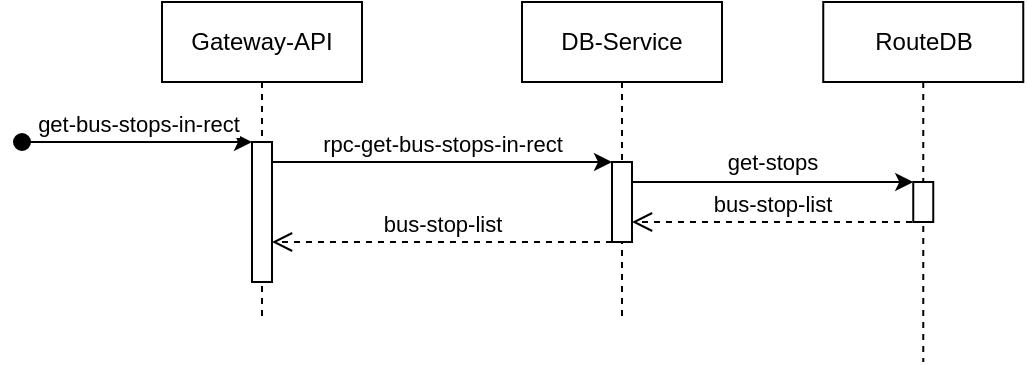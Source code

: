 <mxfile version="21.6.1" type="device">
  <diagram name="Pagina-1" id="qvLYyLe4TLkdtNmcKsBR">
    <mxGraphModel dx="940" dy="702" grid="1" gridSize="10" guides="1" tooltips="1" connect="1" arrows="1" fold="1" page="1" pageScale="1" pageWidth="827" pageHeight="1169" math="0" shadow="0">
      <root>
        <mxCell id="0" />
        <mxCell id="1" parent="0" />
        <mxCell id="CFu5YmUNi2yDydnnOm2w-1" value="Gateway-API" style="shape=umlLifeline;perimeter=lifelinePerimeter;whiteSpace=wrap;html=1;container=0;dropTarget=0;collapsible=0;recursiveResize=0;outlineConnect=0;portConstraint=eastwest;newEdgeStyle={&quot;edgeStyle&quot;:&quot;elbowEdgeStyle&quot;,&quot;elbow&quot;:&quot;vertical&quot;,&quot;curved&quot;:0,&quot;rounded&quot;:0};" parent="1" vertex="1">
          <mxGeometry x="150" y="120" width="100" height="160" as="geometry" />
        </mxCell>
        <mxCell id="CFu5YmUNi2yDydnnOm2w-2" value="" style="html=1;points=[];perimeter=orthogonalPerimeter;outlineConnect=0;targetShapes=umlLifeline;portConstraint=eastwest;newEdgeStyle={&quot;edgeStyle&quot;:&quot;elbowEdgeStyle&quot;,&quot;elbow&quot;:&quot;vertical&quot;,&quot;curved&quot;:0,&quot;rounded&quot;:0};" parent="CFu5YmUNi2yDydnnOm2w-1" vertex="1">
          <mxGeometry x="45" y="70" width="10" height="70" as="geometry" />
        </mxCell>
        <mxCell id="CFu5YmUNi2yDydnnOm2w-3" value="get-bus-stops-in-rect" style="html=1;verticalAlign=bottom;startArrow=oval;endArrow=classic;startSize=8;edgeStyle=elbowEdgeStyle;elbow=vertical;curved=0;rounded=0;endFill=1;" parent="CFu5YmUNi2yDydnnOm2w-1" target="CFu5YmUNi2yDydnnOm2w-2" edge="1">
          <mxGeometry relative="1" as="geometry">
            <mxPoint x="-70" y="70" as="sourcePoint" />
          </mxGeometry>
        </mxCell>
        <mxCell id="CFu5YmUNi2yDydnnOm2w-4" value="DB-Service" style="shape=umlLifeline;perimeter=lifelinePerimeter;whiteSpace=wrap;html=1;container=0;dropTarget=0;collapsible=0;recursiveResize=0;outlineConnect=0;portConstraint=eastwest;newEdgeStyle={&quot;edgeStyle&quot;:&quot;elbowEdgeStyle&quot;,&quot;elbow&quot;:&quot;vertical&quot;,&quot;curved&quot;:0,&quot;rounded&quot;:0};" parent="1" vertex="1">
          <mxGeometry x="330" y="120" width="100" height="160" as="geometry" />
        </mxCell>
        <mxCell id="CFu5YmUNi2yDydnnOm2w-5" value="" style="html=1;points=[];perimeter=orthogonalPerimeter;outlineConnect=0;targetShapes=umlLifeline;portConstraint=eastwest;newEdgeStyle={&quot;edgeStyle&quot;:&quot;elbowEdgeStyle&quot;,&quot;elbow&quot;:&quot;vertical&quot;,&quot;curved&quot;:0,&quot;rounded&quot;:0};" parent="CFu5YmUNi2yDydnnOm2w-4" vertex="1">
          <mxGeometry x="45" y="80" width="10" height="40" as="geometry" />
        </mxCell>
        <mxCell id="CFu5YmUNi2yDydnnOm2w-6" value="rpc-get-bus-stops-in-rect" style="html=1;verticalAlign=bottom;endArrow=classic;edgeStyle=elbowEdgeStyle;elbow=vertical;curved=0;rounded=0;endFill=1;" parent="1" source="CFu5YmUNi2yDydnnOm2w-2" target="CFu5YmUNi2yDydnnOm2w-5" edge="1">
          <mxGeometry relative="1" as="geometry">
            <mxPoint x="305" y="210" as="sourcePoint" />
            <Array as="points">
              <mxPoint x="290" y="200" />
            </Array>
          </mxGeometry>
        </mxCell>
        <mxCell id="CFu5YmUNi2yDydnnOm2w-7" value="bus-stop-list" style="html=1;verticalAlign=bottom;endArrow=open;dashed=1;endSize=8;edgeStyle=elbowEdgeStyle;elbow=vertical;curved=0;rounded=0;" parent="1" source="CFu5YmUNi2yDydnnOm2w-5" target="CFu5YmUNi2yDydnnOm2w-2" edge="1">
          <mxGeometry relative="1" as="geometry">
            <mxPoint x="305" y="285" as="targetPoint" />
            <Array as="points">
              <mxPoint x="300" y="240" />
            </Array>
          </mxGeometry>
        </mxCell>
        <mxCell id="3BgXhiHqvBMmqy3uv3d--1" value="RouteDB" style="shape=umlLifeline;perimeter=lifelinePerimeter;whiteSpace=wrap;html=1;container=0;dropTarget=0;collapsible=0;recursiveResize=0;outlineConnect=0;portConstraint=eastwest;newEdgeStyle={&quot;edgeStyle&quot;:&quot;elbowEdgeStyle&quot;,&quot;elbow&quot;:&quot;vertical&quot;,&quot;curved&quot;:0,&quot;rounded&quot;:0};" parent="1" vertex="1">
          <mxGeometry x="480.63" y="120" width="100" height="180" as="geometry" />
        </mxCell>
        <mxCell id="3BgXhiHqvBMmqy3uv3d--2" value="" style="html=1;points=[];perimeter=orthogonalPerimeter;outlineConnect=0;targetShapes=umlLifeline;portConstraint=eastwest;newEdgeStyle={&quot;edgeStyle&quot;:&quot;elbowEdgeStyle&quot;,&quot;elbow&quot;:&quot;vertical&quot;,&quot;curved&quot;:0,&quot;rounded&quot;:0};" parent="3BgXhiHqvBMmqy3uv3d--1" vertex="1">
          <mxGeometry x="45" y="90" width="10" height="20" as="geometry" />
        </mxCell>
        <mxCell id="3BgXhiHqvBMmqy3uv3d--3" value="get-stops" style="edgeLabel;html=1;align=center;verticalAlign=middle;resizable=0;points=[];" parent="1" vertex="1" connectable="0">
          <mxGeometry x="454.997" y="199.857" as="geometry" />
        </mxCell>
        <mxCell id="3BgXhiHqvBMmqy3uv3d--4" value="" style="edgeStyle=elbowEdgeStyle;rounded=0;orthogonalLoop=1;jettySize=auto;html=1;elbow=vertical;curved=0;" parent="1" source="CFu5YmUNi2yDydnnOm2w-5" target="3BgXhiHqvBMmqy3uv3d--2" edge="1">
          <mxGeometry relative="1" as="geometry">
            <mxPoint x="390" y="210" as="sourcePoint" />
            <mxPoint x="525" y="210" as="targetPoint" />
            <Array as="points">
              <mxPoint x="395" y="210" />
            </Array>
          </mxGeometry>
        </mxCell>
        <mxCell id="3BgXhiHqvBMmqy3uv3d--5" value="bus-stop-list" style="html=1;verticalAlign=bottom;endArrow=open;dashed=1;endSize=8;edgeStyle=elbowEdgeStyle;elbow=vertical;curved=0;rounded=0;" parent="1" target="CFu5YmUNi2yDydnnOm2w-5" edge="1">
          <mxGeometry relative="1" as="geometry">
            <mxPoint x="390" y="230" as="targetPoint" />
            <Array as="points">
              <mxPoint x="490" y="230" />
            </Array>
            <mxPoint x="525" y="230" as="sourcePoint" />
          </mxGeometry>
        </mxCell>
      </root>
    </mxGraphModel>
  </diagram>
</mxfile>
